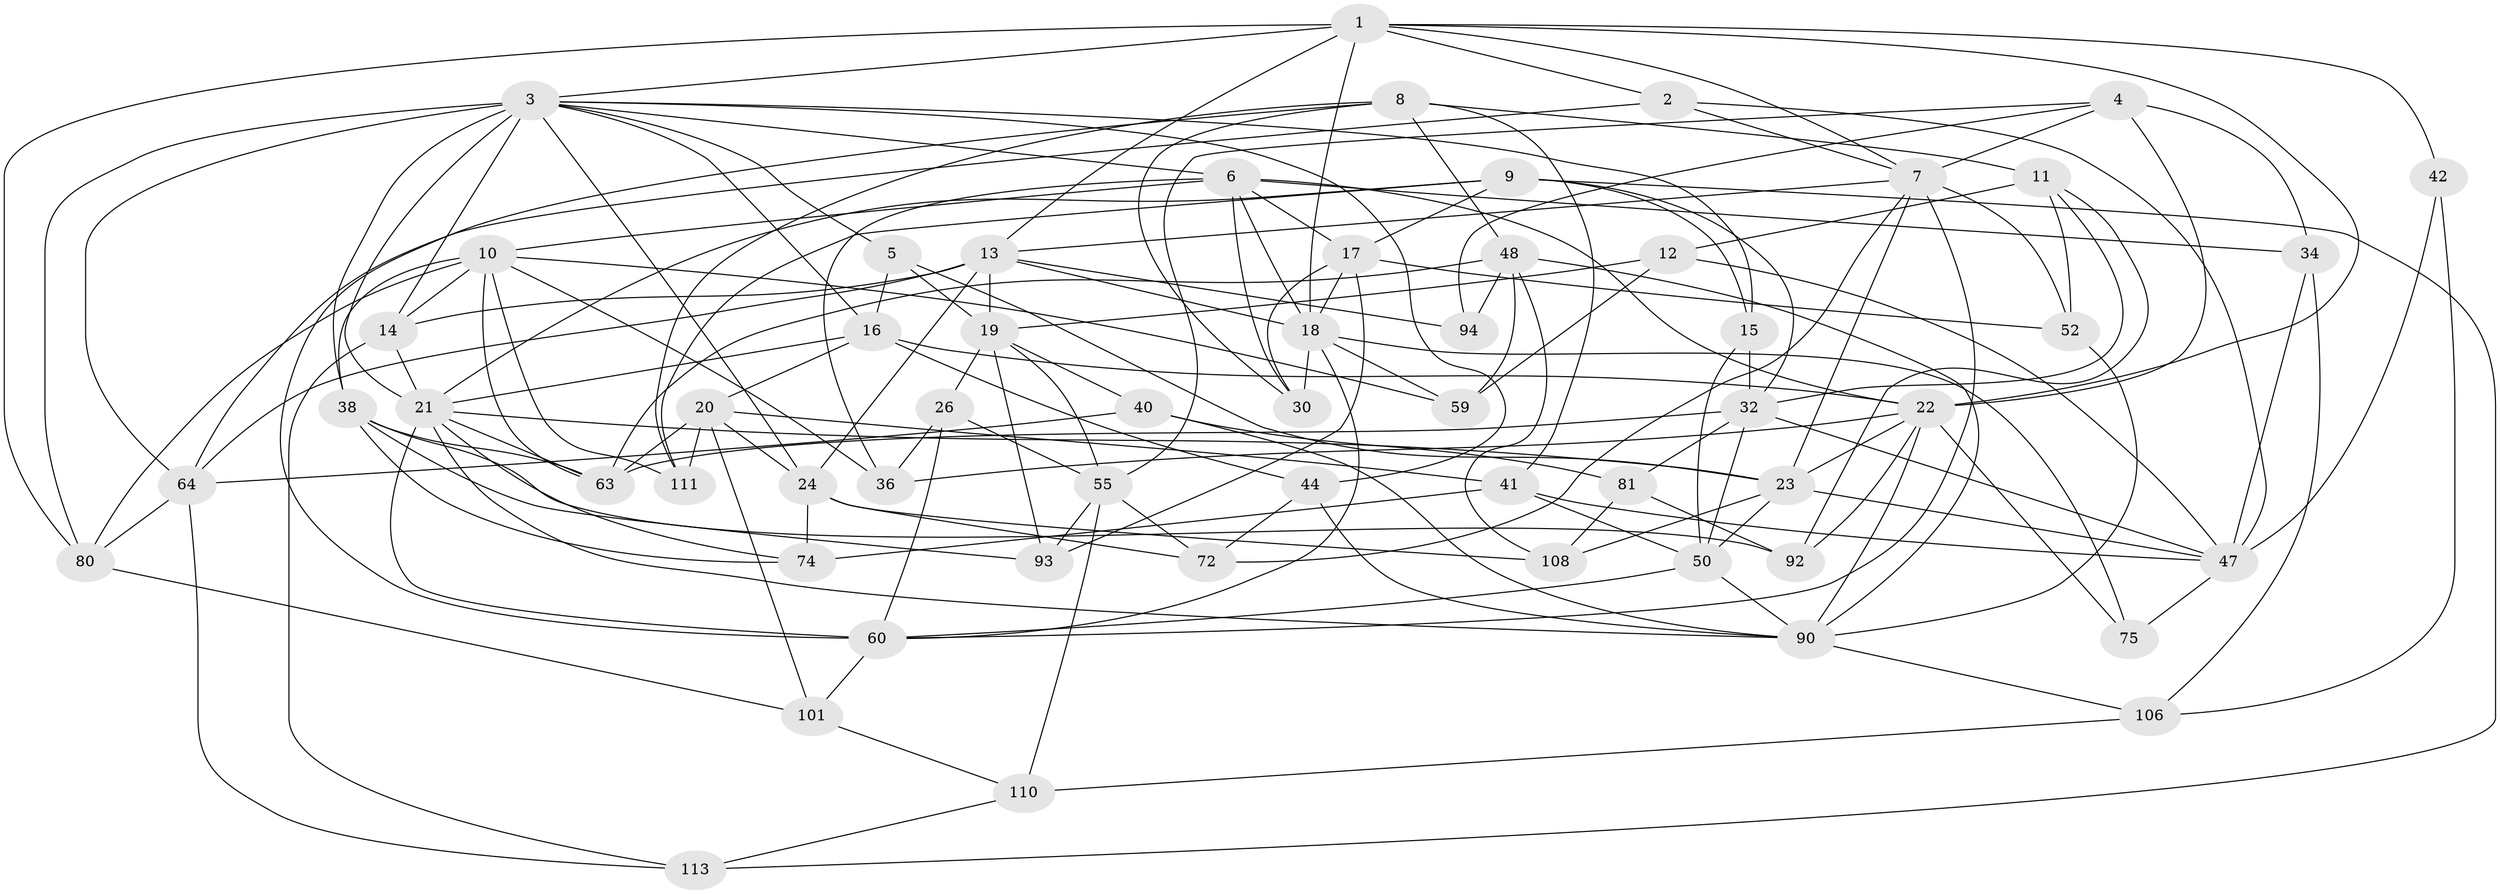 // original degree distribution, {4: 1.0}
// Generated by graph-tools (version 1.1) at 2025/54/03/05/25 16:54:48]
// undirected, 58 vertices, 160 edges
graph export_dot {
graph [start="1"]
  node [color=gray90,style=filled];
  1 [super="+85"];
  2;
  3 [super="+112+39+58"];
  4 [super="+88"];
  5;
  6 [super="+31+84"];
  7 [super="+57"];
  8 [super="+46"];
  9 [super="+33"];
  10 [super="+25+29"];
  11 [super="+78"];
  12 [super="+37"];
  13 [super="+28"];
  14 [super="+96"];
  15;
  16 [super="+82"];
  17 [super="+45"];
  18 [super="+99+53"];
  19 [super="+86+35"];
  20 [super="+77"];
  21 [super="+107+79"];
  22 [super="+73+56"];
  23 [super="+27"];
  24 [super="+95"];
  26;
  30;
  32 [super="+51"];
  34;
  36;
  38 [super="+54"];
  40;
  41 [super="+83"];
  42;
  44;
  47 [super="+70+76"];
  48 [super="+66"];
  50 [super="+65"];
  52;
  55 [super="+69"];
  59;
  60 [super="+68+61"];
  63 [super="+97"];
  64 [super="+114"];
  72;
  74;
  75;
  80 [super="+100"];
  81;
  90 [super="+98+105"];
  92;
  93;
  94;
  101;
  106;
  108;
  110;
  111;
  113;
  1 -- 3;
  1 -- 13;
  1 -- 80;
  1 -- 2;
  1 -- 18 [weight=2];
  1 -- 22;
  1 -- 7;
  1 -- 42 [weight=2];
  2 -- 64;
  2 -- 47;
  2 -- 7;
  3 -- 44;
  3 -- 24;
  3 -- 5;
  3 -- 6;
  3 -- 16;
  3 -- 64;
  3 -- 38;
  3 -- 14 [weight=2];
  3 -- 15;
  3 -- 80 [weight=2];
  3 -- 21;
  4 -- 55;
  4 -- 94;
  4 -- 34;
  4 -- 7;
  4 -- 22 [weight=2];
  5 -- 19;
  5 -- 23;
  5 -- 16;
  6 -- 34;
  6 -- 17;
  6 -- 36;
  6 -- 30;
  6 -- 10;
  6 -- 22;
  6 -- 18;
  7 -- 60;
  7 -- 13;
  7 -- 52;
  7 -- 23;
  7 -- 72;
  8 -- 41;
  8 -- 111;
  8 -- 60 [weight=2];
  8 -- 48;
  8 -- 11 [weight=2];
  8 -- 30;
  9 -- 15;
  9 -- 111;
  9 -- 32;
  9 -- 17;
  9 -- 113;
  9 -- 21;
  10 -- 14;
  10 -- 80;
  10 -- 59;
  10 -- 63;
  10 -- 38;
  10 -- 36;
  10 -- 111;
  11 -- 32;
  11 -- 52;
  11 -- 12;
  11 -- 92;
  12 -- 59;
  12 -- 47;
  12 -- 19 [weight=3];
  13 -- 18;
  13 -- 24;
  13 -- 64;
  13 -- 19 [weight=2];
  13 -- 94 [weight=2];
  13 -- 14;
  14 -- 113;
  14 -- 21;
  15 -- 32;
  15 -- 50;
  16 -- 44;
  16 -- 20;
  16 -- 22;
  16 -- 21;
  17 -- 52;
  17 -- 93;
  17 -- 30;
  17 -- 18;
  18 -- 75 [weight=2];
  18 -- 59;
  18 -- 30;
  18 -- 60;
  19 -- 93;
  19 -- 55;
  19 -- 40;
  19 -- 26;
  20 -- 101;
  20 -- 111;
  20 -- 63;
  20 -- 24;
  20 -- 41;
  21 -- 23 [weight=2];
  21 -- 63;
  21 -- 74;
  21 -- 90;
  21 -- 60;
  22 -- 36;
  22 -- 90;
  22 -- 23;
  22 -- 75;
  22 -- 92;
  23 -- 108;
  23 -- 47;
  23 -- 50;
  24 -- 72;
  24 -- 74;
  24 -- 108;
  26 -- 55;
  26 -- 36;
  26 -- 60;
  32 -- 47 [weight=2];
  32 -- 81;
  32 -- 63;
  32 -- 50;
  34 -- 106;
  34 -- 47;
  38 -- 92;
  38 -- 93;
  38 -- 74;
  38 -- 63;
  40 -- 81;
  40 -- 90;
  40 -- 64;
  41 -- 74;
  41 -- 50;
  41 -- 47 [weight=2];
  42 -- 47;
  42 -- 106;
  44 -- 72;
  44 -- 90;
  47 -- 75;
  48 -- 59;
  48 -- 108;
  48 -- 90;
  48 -- 94;
  48 -- 63;
  50 -- 60;
  50 -- 90;
  52 -- 90;
  55 -- 110;
  55 -- 72;
  55 -- 93;
  60 -- 101;
  64 -- 113;
  64 -- 80;
  80 -- 101;
  81 -- 108;
  81 -- 92;
  90 -- 106;
  101 -- 110;
  106 -- 110;
  110 -- 113;
}
